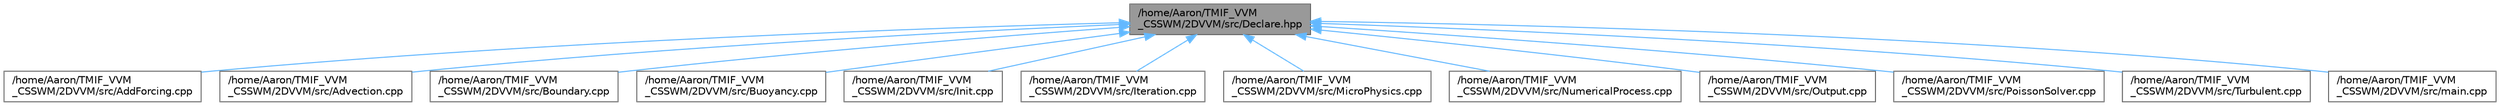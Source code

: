digraph "/home/Aaron/TMIF_VVM_CSSWM/2DVVM/src/Declare.hpp"
{
 // INTERACTIVE_SVG=YES
 // LATEX_PDF_SIZE
  bgcolor="transparent";
  edge [fontname=Helvetica,fontsize=10,labelfontname=Helvetica,labelfontsize=10];
  node [fontname=Helvetica,fontsize=10,shape=box,height=0.2,width=0.4];
  Node1 [id="Node000001",label="/home/Aaron/TMIF_VVM\l_CSSWM/2DVVM/src/Declare.hpp",height=0.2,width=0.4,color="gray40", fillcolor="grey60", style="filled", fontcolor="black",tooltip=" "];
  Node1 -> Node2 [id="edge1_Node000001_Node000002",dir="back",color="steelblue1",style="solid",tooltip=" "];
  Node2 [id="Node000002",label="/home/Aaron/TMIF_VVM\l_CSSWM/2DVVM/src/AddForcing.cpp",height=0.2,width=0.4,color="grey40", fillcolor="white", style="filled",URL="$AddForcing_8cpp.html",tooltip=" "];
  Node1 -> Node3 [id="edge2_Node000001_Node000003",dir="back",color="steelblue1",style="solid",tooltip=" "];
  Node3 [id="Node000003",label="/home/Aaron/TMIF_VVM\l_CSSWM/2DVVM/src/Advection.cpp",height=0.2,width=0.4,color="grey40", fillcolor="white", style="filled",URL="$Advection_8cpp.html",tooltip=" "];
  Node1 -> Node4 [id="edge3_Node000001_Node000004",dir="back",color="steelblue1",style="solid",tooltip=" "];
  Node4 [id="Node000004",label="/home/Aaron/TMIF_VVM\l_CSSWM/2DVVM/src/Boundary.cpp",height=0.2,width=0.4,color="grey40", fillcolor="white", style="filled",URL="$Boundary_8cpp.html",tooltip=" "];
  Node1 -> Node5 [id="edge4_Node000001_Node000005",dir="back",color="steelblue1",style="solid",tooltip=" "];
  Node5 [id="Node000005",label="/home/Aaron/TMIF_VVM\l_CSSWM/2DVVM/src/Buoyancy.cpp",height=0.2,width=0.4,color="grey40", fillcolor="white", style="filled",URL="$Buoyancy_8cpp.html",tooltip=" "];
  Node1 -> Node6 [id="edge5_Node000001_Node000006",dir="back",color="steelblue1",style="solid",tooltip=" "];
  Node6 [id="Node000006",label="/home/Aaron/TMIF_VVM\l_CSSWM/2DVVM/src/Init.cpp",height=0.2,width=0.4,color="grey40", fillcolor="white", style="filled",URL="$Init_8cpp.html",tooltip=" "];
  Node1 -> Node7 [id="edge6_Node000001_Node000007",dir="back",color="steelblue1",style="solid",tooltip=" "];
  Node7 [id="Node000007",label="/home/Aaron/TMIF_VVM\l_CSSWM/2DVVM/src/Iteration.cpp",height=0.2,width=0.4,color="grey40", fillcolor="white", style="filled",URL="$Iteration_8cpp.html",tooltip=" "];
  Node1 -> Node8 [id="edge7_Node000001_Node000008",dir="back",color="steelblue1",style="solid",tooltip=" "];
  Node8 [id="Node000008",label="/home/Aaron/TMIF_VVM\l_CSSWM/2DVVM/src/MicroPhysics.cpp",height=0.2,width=0.4,color="grey40", fillcolor="white", style="filled",URL="$MicroPhysics_8cpp.html",tooltip=" "];
  Node1 -> Node9 [id="edge8_Node000001_Node000009",dir="back",color="steelblue1",style="solid",tooltip=" "];
  Node9 [id="Node000009",label="/home/Aaron/TMIF_VVM\l_CSSWM/2DVVM/src/NumericalProcess.cpp",height=0.2,width=0.4,color="grey40", fillcolor="white", style="filled",URL="$NumericalProcess_8cpp.html",tooltip=" "];
  Node1 -> Node10 [id="edge9_Node000001_Node000010",dir="back",color="steelblue1",style="solid",tooltip=" "];
  Node10 [id="Node000010",label="/home/Aaron/TMIF_VVM\l_CSSWM/2DVVM/src/Output.cpp",height=0.2,width=0.4,color="grey40", fillcolor="white", style="filled",URL="$Output_8cpp.html",tooltip=" "];
  Node1 -> Node11 [id="edge10_Node000001_Node000011",dir="back",color="steelblue1",style="solid",tooltip=" "];
  Node11 [id="Node000011",label="/home/Aaron/TMIF_VVM\l_CSSWM/2DVVM/src/PoissonSolver.cpp",height=0.2,width=0.4,color="grey40", fillcolor="white", style="filled",URL="$PoissonSolver_8cpp.html",tooltip=" "];
  Node1 -> Node12 [id="edge11_Node000001_Node000012",dir="back",color="steelblue1",style="solid",tooltip=" "];
  Node12 [id="Node000012",label="/home/Aaron/TMIF_VVM\l_CSSWM/2DVVM/src/Turbulent.cpp",height=0.2,width=0.4,color="grey40", fillcolor="white", style="filled",URL="$Turbulent_8cpp.html",tooltip=" "];
  Node1 -> Node13 [id="edge12_Node000001_Node000013",dir="back",color="steelblue1",style="solid",tooltip=" "];
  Node13 [id="Node000013",label="/home/Aaron/TMIF_VVM\l_CSSWM/2DVVM/src/main.cpp",height=0.2,width=0.4,color="grey40", fillcolor="white", style="filled",URL="$main_8cpp.html",tooltip=" "];
}
